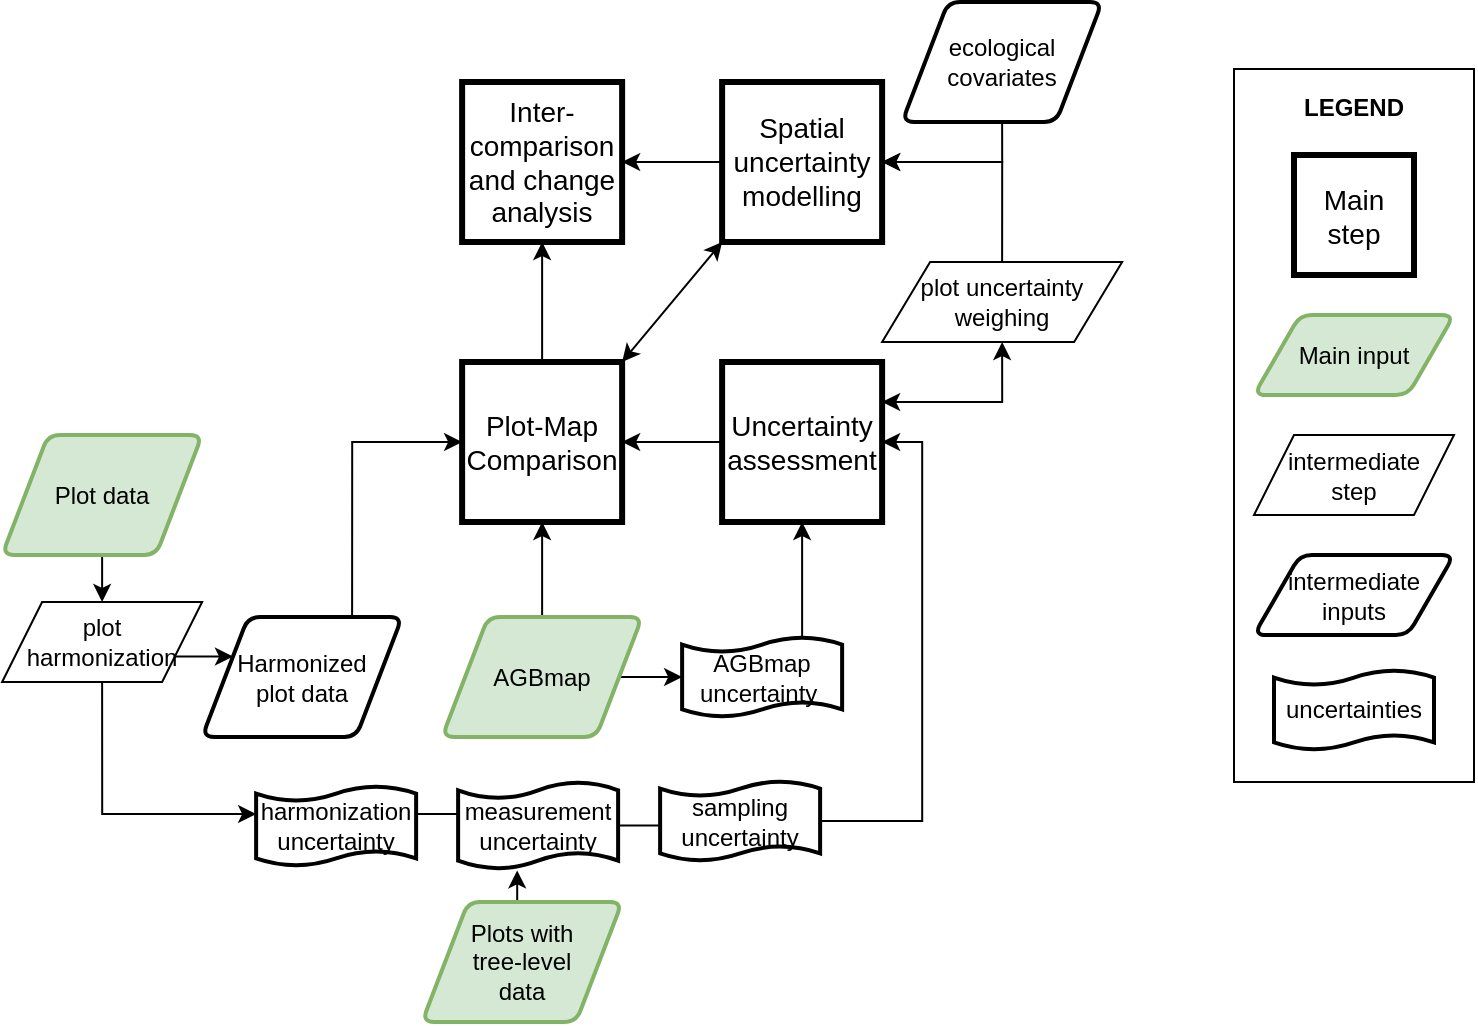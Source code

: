 <mxfile version="13.1.6" type="github">
  <diagram id="p8VwJA1MWE8HJcfDLHrL" name="Page-1">
    <mxGraphModel dx="1830" dy="1103" grid="1" gridSize="10" guides="1" tooltips="1" connect="1" arrows="1" fold="1" page="1" pageScale="1" pageWidth="850" pageHeight="1100" math="0" shadow="0">
      <root>
        <mxCell id="0" />
        <mxCell id="1" parent="0" />
        <mxCell id="EsK9ZVm6cmUUKiUWDDTY-50" style="edgeStyle=orthogonalEdgeStyle;rounded=0;orthogonalLoop=1;jettySize=auto;html=1;exitX=1;exitY=0.5;exitDx=0;exitDy=0;entryX=0;entryY=0.5;entryDx=0;entryDy=0;entryPerimeter=0;startArrow=none;startFill=0;" parent="1" source="tw_gB67iHPElR90Ke5bC-48" target="EsK9ZVm6cmUUKiUWDDTY-49" edge="1">
          <mxGeometry relative="1" as="geometry" />
        </mxCell>
        <mxCell id="EsK9ZVm6cmUUKiUWDDTY-60" style="edgeStyle=orthogonalEdgeStyle;rounded=0;orthogonalLoop=1;jettySize=auto;html=1;exitX=0.5;exitY=0;exitDx=0;exitDy=0;entryX=0.5;entryY=1;entryDx=0;entryDy=0;startArrow=none;startFill=0;" parent="1" source="tw_gB67iHPElR90Ke5bC-48" target="EsK9ZVm6cmUUKiUWDDTY-21" edge="1">
          <mxGeometry relative="1" as="geometry" />
        </mxCell>
        <mxCell id="tw_gB67iHPElR90Ke5bC-48" value="AGBmap" style="shape=parallelogram;html=1;strokeWidth=2;perimeter=parallelogramPerimeter;whiteSpace=wrap;rounded=1;arcSize=12;size=0.23;fillColor=#d5e8d4;strokeColor=#82b366;" parent="1" vertex="1">
          <mxGeometry x="294.06" y="327.5" width="100" height="60" as="geometry" />
        </mxCell>
        <mxCell id="EsK9ZVm6cmUUKiUWDDTY-88" style="edgeStyle=orthogonalEdgeStyle;rounded=0;orthogonalLoop=1;jettySize=auto;html=1;exitX=0.5;exitY=1;exitDx=0;exitDy=0;entryX=0.5;entryY=0;entryDx=0;entryDy=0;startArrow=none;startFill=0;endArrow=classic;endFill=1;" parent="1" source="tw_gB67iHPElR90Ke5bC-50" target="EsK9ZVm6cmUUKiUWDDTY-31" edge="1">
          <mxGeometry relative="1" as="geometry" />
        </mxCell>
        <mxCell id="tw_gB67iHPElR90Ke5bC-50" value="Plot data" style="shape=parallelogram;html=1;strokeWidth=2;perimeter=parallelogramPerimeter;whiteSpace=wrap;rounded=1;arcSize=12;size=0.23;fillColor=#d5e8d4;strokeColor=#82b366;" parent="1" vertex="1">
          <mxGeometry x="74.06" y="236.5" width="100" height="60" as="geometry" />
        </mxCell>
        <mxCell id="EsK9ZVm6cmUUKiUWDDTY-3" style="edgeStyle=orthogonalEdgeStyle;rounded=0;orthogonalLoop=1;jettySize=auto;html=1;exitX=1;exitY=0.5;exitDx=0;exitDy=0;exitPerimeter=0;entryX=0;entryY=0.5;entryDx=0;entryDy=0;entryPerimeter=0;startArrow=classic;startFill=1;" parent="1" edge="1">
          <mxGeometry relative="1" as="geometry">
            <mxPoint x="419" y="300" as="sourcePoint" />
          </mxGeometry>
        </mxCell>
        <mxCell id="EsK9ZVm6cmUUKiUWDDTY-17" style="edgeStyle=orthogonalEdgeStyle;rounded=0;orthogonalLoop=1;jettySize=auto;html=1;exitX=0.5;exitY=0;exitDx=0;exitDy=0;exitPerimeter=0;entryX=0.5;entryY=1;entryDx=0;entryDy=0;entryPerimeter=0;startArrow=none;startFill=0;" parent="1" edge="1">
          <mxGeometry relative="1" as="geometry">
            <mxPoint x="369" y="200" as="targetPoint" />
          </mxGeometry>
        </mxCell>
        <mxCell id="JUhJDWmY_uxr8c6bZlaP-5" style="edgeStyle=orthogonalEdgeStyle;rounded=0;orthogonalLoop=1;jettySize=auto;html=1;exitX=0.5;exitY=0;exitDx=0;exitDy=0;entryX=0.369;entryY=1.016;entryDx=0;entryDy=0;entryPerimeter=0;startArrow=none;startFill=0;" parent="1" source="EsK9ZVm6cmUUKiUWDDTY-1" target="EsK9ZVm6cmUUKiUWDDTY-45" edge="1">
          <mxGeometry relative="1" as="geometry" />
        </mxCell>
        <mxCell id="EsK9ZVm6cmUUKiUWDDTY-1" value="Plots with &lt;br&gt;tree-level &lt;br&gt;data" style="shape=parallelogram;html=1;strokeWidth=2;perimeter=parallelogramPerimeter;whiteSpace=wrap;rounded=1;arcSize=12;size=0.23;fillColor=#d5e8d4;strokeColor=#82b366;" parent="1" vertex="1">
          <mxGeometry x="284.06" y="470" width="100" height="60" as="geometry" />
        </mxCell>
        <mxCell id="EsK9ZVm6cmUUKiUWDDTY-25" style="edgeStyle=orthogonalEdgeStyle;rounded=0;orthogonalLoop=1;jettySize=auto;html=1;exitX=0;exitY=0.5;exitDx=0;exitDy=0;entryX=1;entryY=0.5;entryDx=0;entryDy=0;startArrow=none;startFill=0;" parent="1" source="EsK9ZVm6cmUUKiUWDDTY-18" target="EsK9ZVm6cmUUKiUWDDTY-19" edge="1">
          <mxGeometry relative="1" as="geometry" />
        </mxCell>
        <mxCell id="EsK9ZVm6cmUUKiUWDDTY-18" value="&lt;span style=&quot;white-space: normal&quot;&gt;&lt;font style=&quot;font-size: 14px&quot;&gt;Spatial uncertainty modelling&lt;/font&gt;&lt;/span&gt;" style="whiteSpace=wrap;html=1;aspect=fixed;strokeWidth=3;" parent="1" vertex="1">
          <mxGeometry x="434.06" y="60" width="80" height="80" as="geometry" />
        </mxCell>
        <mxCell id="EsK9ZVm6cmUUKiUWDDTY-19" value="&lt;font style=&quot;font-size: 14px&quot;&gt;Inter-comparison and change analysis&lt;/font&gt;" style="whiteSpace=wrap;html=1;aspect=fixed;strokeWidth=3;" parent="1" vertex="1">
          <mxGeometry x="304.06" y="60" width="80" height="80" as="geometry" />
        </mxCell>
        <mxCell id="EsK9ZVm6cmUUKiUWDDTY-73" style="edgeStyle=orthogonalEdgeStyle;rounded=0;orthogonalLoop=1;jettySize=auto;html=1;exitX=1;exitY=0.25;exitDx=0;exitDy=0;entryX=0.5;entryY=1;entryDx=0;entryDy=0;startArrow=classic;startFill=1;endArrow=classic;endFill=1;" parent="1" source="EsK9ZVm6cmUUKiUWDDTY-20" target="EsK9ZVm6cmUUKiUWDDTY-69" edge="1">
          <mxGeometry relative="1" as="geometry" />
        </mxCell>
        <mxCell id="eo2ajJX2r8W9Q4X-0iq3-3" style="edgeStyle=orthogonalEdgeStyle;rounded=0;orthogonalLoop=1;jettySize=auto;html=1;exitX=0;exitY=0.5;exitDx=0;exitDy=0;entryX=1;entryY=0.5;entryDx=0;entryDy=0;" parent="1" source="EsK9ZVm6cmUUKiUWDDTY-20" target="EsK9ZVm6cmUUKiUWDDTY-21" edge="1">
          <mxGeometry relative="1" as="geometry" />
        </mxCell>
        <mxCell id="EsK9ZVm6cmUUKiUWDDTY-20" value="&lt;font style=&quot;font-size: 14px&quot;&gt;Uncertainty assessment&lt;/font&gt;" style="whiteSpace=wrap;html=1;aspect=fixed;strokeWidth=3;" parent="1" vertex="1">
          <mxGeometry x="434.06" y="200" width="80" height="80" as="geometry" />
        </mxCell>
        <mxCell id="eo2ajJX2r8W9Q4X-0iq3-4" style="edgeStyle=orthogonalEdgeStyle;rounded=0;orthogonalLoop=1;jettySize=auto;html=1;exitX=0.5;exitY=0;exitDx=0;exitDy=0;entryX=0.5;entryY=1;entryDx=0;entryDy=0;startArrow=none;startFill=0;" parent="1" source="EsK9ZVm6cmUUKiUWDDTY-21" target="EsK9ZVm6cmUUKiUWDDTY-19" edge="1">
          <mxGeometry relative="1" as="geometry" />
        </mxCell>
        <mxCell id="EsK9ZVm6cmUUKiUWDDTY-21" value="&lt;font style=&quot;font-size: 14px&quot;&gt;Plot-Map&lt;br&gt;Comparison&lt;/font&gt;" style="whiteSpace=wrap;html=1;aspect=fixed;strokeWidth=3;" parent="1" vertex="1">
          <mxGeometry x="304.06" y="200" width="80" height="80" as="geometry" />
        </mxCell>
        <mxCell id="EsK9ZVm6cmUUKiUWDDTY-28" value="" style="endArrow=classic;html=1;entryX=0;entryY=1;entryDx=0;entryDy=0;startArrow=classic;startFill=1;" parent="1" target="EsK9ZVm6cmUUKiUWDDTY-18" edge="1">
          <mxGeometry width="50" height="50" relative="1" as="geometry">
            <mxPoint x="384.06" y="200" as="sourcePoint" />
            <mxPoint x="434.06" y="150" as="targetPoint" />
          </mxGeometry>
        </mxCell>
        <mxCell id="EsK9ZVm6cmUUKiUWDDTY-56" style="edgeStyle=orthogonalEdgeStyle;rounded=0;orthogonalLoop=1;jettySize=auto;html=1;exitX=0.5;exitY=1;exitDx=0;exitDy=0;entryX=0;entryY=0.35;entryDx=0;entryDy=0;entryPerimeter=0;startArrow=none;startFill=0;" parent="1" source="EsK9ZVm6cmUUKiUWDDTY-31" target="EsK9ZVm6cmUUKiUWDDTY-43" edge="1">
          <mxGeometry relative="1" as="geometry" />
        </mxCell>
        <mxCell id="EsK9ZVm6cmUUKiUWDDTY-68" style="edgeStyle=orthogonalEdgeStyle;rounded=0;orthogonalLoop=1;jettySize=auto;html=1;exitX=1;exitY=0.75;exitDx=0;exitDy=0;entryX=0;entryY=0.25;entryDx=0;entryDy=0;startArrow=none;startFill=0;endArrow=classic;endFill=1;" parent="1" source="EsK9ZVm6cmUUKiUWDDTY-31" target="EsK9ZVm6cmUUKiUWDDTY-33" edge="1">
          <mxGeometry relative="1" as="geometry" />
        </mxCell>
        <mxCell id="EsK9ZVm6cmUUKiUWDDTY-31" value="plot harmonization" style="shape=parallelogram;perimeter=parallelogramPerimeter;whiteSpace=wrap;html=1;" parent="1" vertex="1">
          <mxGeometry x="74.06" y="320" width="100" height="40" as="geometry" />
        </mxCell>
        <mxCell id="EsK9ZVm6cmUUKiUWDDTY-59" style="edgeStyle=orthogonalEdgeStyle;rounded=0;orthogonalLoop=1;jettySize=auto;html=1;exitX=0.75;exitY=0;exitDx=0;exitDy=0;entryX=0;entryY=0.5;entryDx=0;entryDy=0;startArrow=none;startFill=0;" parent="1" source="EsK9ZVm6cmUUKiUWDDTY-33" target="EsK9ZVm6cmUUKiUWDDTY-21" edge="1">
          <mxGeometry relative="1" as="geometry" />
        </mxCell>
        <mxCell id="EsK9ZVm6cmUUKiUWDDTY-33" value="Harmonized &lt;br&gt;plot data" style="shape=parallelogram;html=1;strokeWidth=2;perimeter=parallelogramPerimeter;whiteSpace=wrap;rounded=1;arcSize=12;size=0.23;" parent="1" vertex="1">
          <mxGeometry x="174.06" y="327.5" width="100" height="60" as="geometry" />
        </mxCell>
        <mxCell id="EsK9ZVm6cmUUKiUWDDTY-61" style="edgeStyle=orthogonalEdgeStyle;rounded=0;orthogonalLoop=1;jettySize=auto;html=1;exitX=1;exitY=0.35;exitDx=0;exitDy=0;exitPerimeter=0;entryX=0;entryY=0.5;entryDx=0;entryDy=0;entryPerimeter=0;startArrow=none;startFill=0;endArrow=none;endFill=0;" parent="1" source="EsK9ZVm6cmUUKiUWDDTY-43" target="EsK9ZVm6cmUUKiUWDDTY-45" edge="1">
          <mxGeometry relative="1" as="geometry" />
        </mxCell>
        <mxCell id="EsK9ZVm6cmUUKiUWDDTY-43" value="&lt;span style=&quot;white-space: normal&quot;&gt;harmonization uncertainty&lt;/span&gt;" style="shape=tape;whiteSpace=wrap;html=1;strokeWidth=2;size=0.19" parent="1" vertex="1">
          <mxGeometry x="201.06" y="412" width="80" height="40" as="geometry" />
        </mxCell>
        <mxCell id="EsK9ZVm6cmUUKiUWDDTY-62" style="edgeStyle=orthogonalEdgeStyle;rounded=0;orthogonalLoop=1;jettySize=auto;html=1;exitX=1;exitY=0.5;exitDx=0;exitDy=0;exitPerimeter=0;entryX=0;entryY=0.35;entryDx=0;entryDy=0;entryPerimeter=0;startArrow=none;startFill=0;endArrow=none;endFill=0;" parent="1" source="EsK9ZVm6cmUUKiUWDDTY-45" target="EsK9ZVm6cmUUKiUWDDTY-47" edge="1">
          <mxGeometry relative="1" as="geometry" />
        </mxCell>
        <mxCell id="EsK9ZVm6cmUUKiUWDDTY-45" value="measurement uncertainty" style="shape=tape;whiteSpace=wrap;html=1;strokeWidth=2;size=0.19" parent="1" vertex="1">
          <mxGeometry x="302.06" y="410" width="80" height="43.5" as="geometry" />
        </mxCell>
        <mxCell id="EsK9ZVm6cmUUKiUWDDTY-70" style="edgeStyle=orthogonalEdgeStyle;rounded=0;orthogonalLoop=1;jettySize=auto;html=1;exitX=1;exitY=0.5;exitDx=0;exitDy=0;exitPerimeter=0;entryX=1;entryY=0.5;entryDx=0;entryDy=0;startArrow=none;startFill=0;endArrow=classic;endFill=1;" parent="1" source="EsK9ZVm6cmUUKiUWDDTY-47" target="EsK9ZVm6cmUUKiUWDDTY-20" edge="1">
          <mxGeometry relative="1" as="geometry">
            <mxPoint x="493.06" y="423.5" as="sourcePoint" />
          </mxGeometry>
        </mxCell>
        <mxCell id="EsK9ZVm6cmUUKiUWDDTY-47" value="sampling uncertainty" style="shape=tape;whiteSpace=wrap;html=1;strokeWidth=2;size=0.19" parent="1" vertex="1">
          <mxGeometry x="403.06" y="409.5" width="80" height="40" as="geometry" />
        </mxCell>
        <mxCell id="EsK9ZVm6cmUUKiUWDDTY-55" style="edgeStyle=orthogonalEdgeStyle;rounded=0;orthogonalLoop=1;jettySize=auto;html=1;exitX=0.75;exitY=0;exitDx=0;exitDy=0;exitPerimeter=0;entryX=0.5;entryY=1;entryDx=0;entryDy=0;startArrow=none;startFill=0;" parent="1" source="EsK9ZVm6cmUUKiUWDDTY-49" target="EsK9ZVm6cmUUKiUWDDTY-20" edge="1">
          <mxGeometry relative="1" as="geometry" />
        </mxCell>
        <mxCell id="EsK9ZVm6cmUUKiUWDDTY-49" value="AGBmap uncertainty&amp;nbsp;" style="shape=tape;whiteSpace=wrap;html=1;strokeWidth=2;size=0.19" parent="1" vertex="1">
          <mxGeometry x="414.06" y="337.5" width="80" height="40" as="geometry" />
        </mxCell>
        <mxCell id="EsK9ZVm6cmUUKiUWDDTY-74" style="edgeStyle=orthogonalEdgeStyle;rounded=0;orthogonalLoop=1;jettySize=auto;html=1;exitX=0.5;exitY=0;exitDx=0;exitDy=0;entryX=1;entryY=0.5;entryDx=0;entryDy=0;startArrow=none;startFill=0;endArrow=classic;endFill=1;" parent="1" source="EsK9ZVm6cmUUKiUWDDTY-69" target="EsK9ZVm6cmUUKiUWDDTY-18" edge="1">
          <mxGeometry relative="1" as="geometry" />
        </mxCell>
        <mxCell id="EsK9ZVm6cmUUKiUWDDTY-69" value="plot uncertainty weighing" style="shape=parallelogram;perimeter=parallelogramPerimeter;whiteSpace=wrap;html=1;" parent="1" vertex="1">
          <mxGeometry x="514.06" y="150" width="120" height="40" as="geometry" />
        </mxCell>
        <mxCell id="EsK9ZVm6cmUUKiUWDDTY-75" style="edgeStyle=orthogonalEdgeStyle;rounded=0;orthogonalLoop=1;jettySize=auto;html=1;exitX=0.5;exitY=1;exitDx=0;exitDy=0;entryX=1;entryY=0.5;entryDx=0;entryDy=0;startArrow=none;startFill=0;endArrow=classic;endFill=1;" parent="1" source="EsK9ZVm6cmUUKiUWDDTY-71" target="EsK9ZVm6cmUUKiUWDDTY-18" edge="1">
          <mxGeometry relative="1" as="geometry" />
        </mxCell>
        <mxCell id="EsK9ZVm6cmUUKiUWDDTY-71" value="ecological covariates" style="shape=parallelogram;html=1;strokeWidth=2;perimeter=parallelogramPerimeter;whiteSpace=wrap;rounded=1;arcSize=12;size=0.23;" parent="1" vertex="1">
          <mxGeometry x="524.06" y="20" width="100" height="60" as="geometry" />
        </mxCell>
        <mxCell id="EsK9ZVm6cmUUKiUWDDTY-78" value="Main input" style="shape=parallelogram;html=1;strokeWidth=2;perimeter=parallelogramPerimeter;whiteSpace=wrap;rounded=1;arcSize=12;size=0.23;fillColor=#d5e8d4;strokeColor=#82b366;" parent="1" vertex="1">
          <mxGeometry x="700" y="176.5" width="100" height="40" as="geometry" />
        </mxCell>
        <mxCell id="EsK9ZVm6cmUUKiUWDDTY-79" value="intermediate &lt;br&gt;step" style="shape=parallelogram;perimeter=parallelogramPerimeter;whiteSpace=wrap;html=1;" parent="1" vertex="1">
          <mxGeometry x="700" y="236.5" width="100" height="40" as="geometry" />
        </mxCell>
        <mxCell id="EsK9ZVm6cmUUKiUWDDTY-80" value="&lt;span style=&quot;font-size: 14px&quot;&gt;Main step&lt;/span&gt;" style="whiteSpace=wrap;html=1;aspect=fixed;strokeWidth=3;" parent="1" vertex="1">
          <mxGeometry x="720" y="96.5" width="60" height="60" as="geometry" />
        </mxCell>
        <mxCell id="EsK9ZVm6cmUUKiUWDDTY-81" value="uncertainties" style="shape=tape;whiteSpace=wrap;html=1;strokeWidth=2;size=0.19" parent="1" vertex="1">
          <mxGeometry x="710" y="354" width="80" height="40" as="geometry" />
        </mxCell>
        <mxCell id="EsK9ZVm6cmUUKiUWDDTY-82" value="intermediate inputs" style="shape=parallelogram;html=1;strokeWidth=2;perimeter=parallelogramPerimeter;whiteSpace=wrap;rounded=1;arcSize=12;size=0.23;" parent="1" vertex="1">
          <mxGeometry x="700" y="296.5" width="100" height="40" as="geometry" />
        </mxCell>
        <mxCell id="EsK9ZVm6cmUUKiUWDDTY-86" value="&lt;b&gt;LEGEND&lt;/b&gt;" style="text;html=1;strokeColor=none;fillColor=none;align=center;verticalAlign=middle;whiteSpace=wrap;rounded=0;" parent="1" vertex="1">
          <mxGeometry x="730" y="63" width="40" height="20" as="geometry" />
        </mxCell>
        <mxCell id="EsK9ZVm6cmUUKiUWDDTY-87" value="" style="rounded=0;whiteSpace=wrap;html=1;strokeWidth=1;fillColor=none;" parent="1" vertex="1">
          <mxGeometry x="690" y="53.5" width="120" height="356.5" as="geometry" />
        </mxCell>
      </root>
    </mxGraphModel>
  </diagram>
</mxfile>
